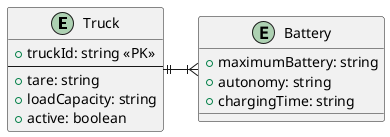 @startuml Truck Aggregate

entity "Truck" as truck {
    + truckId: string <<PK>>
    --
    + tare: string
    + loadCapacity: string
    + active: boolean
}

entity "Battery" as battery {
    + maximumBattery: string
    + autonomy: string
    + chargingTime: string
}

truck ||-right-|{ battery

@enduml